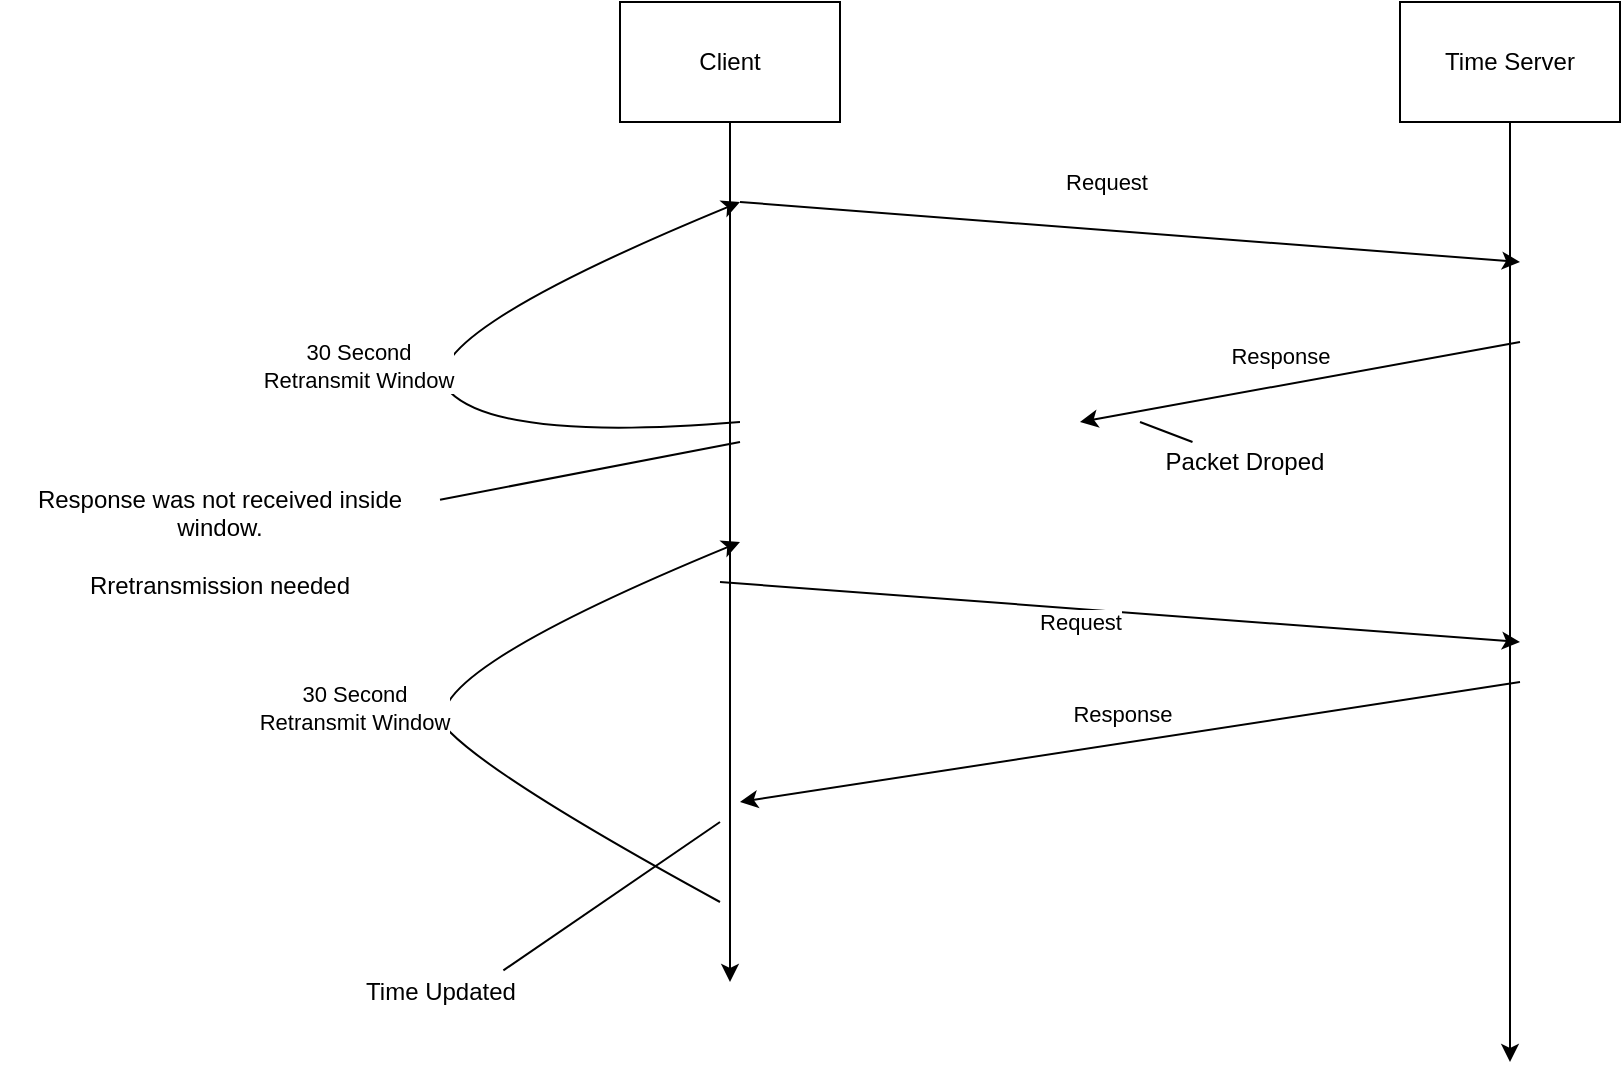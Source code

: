 <mxfile version="26.0.9">
  <diagram name="Page-1" id="2YBvvXClWsGukQMizWep">
    <mxGraphModel dx="2045" dy="725" grid="1" gridSize="10" guides="1" tooltips="1" connect="1" arrows="1" fold="1" page="1" pageScale="1" pageWidth="850" pageHeight="1100" math="0" shadow="0">
      <root>
        <mxCell id="0" />
        <mxCell id="1" parent="0" />
        <mxCell id="uz-hSmx-RZ37fCsN3LQ2-4" style="edgeStyle=orthogonalEdgeStyle;rounded=0;orthogonalLoop=1;jettySize=auto;html=1;" parent="1" source="uz-hSmx-RZ37fCsN3LQ2-1" edge="1">
          <mxGeometry relative="1" as="geometry">
            <mxPoint x="85" y="620" as="targetPoint" />
          </mxGeometry>
        </mxCell>
        <mxCell id="uz-hSmx-RZ37fCsN3LQ2-1" value="Client" style="rounded=0;whiteSpace=wrap;html=1;" parent="1" vertex="1">
          <mxGeometry x="30" y="130" width="110" height="60" as="geometry" />
        </mxCell>
        <mxCell id="uz-hSmx-RZ37fCsN3LQ2-5" style="edgeStyle=orthogonalEdgeStyle;rounded=0;orthogonalLoop=1;jettySize=auto;html=1;" parent="1" source="uz-hSmx-RZ37fCsN3LQ2-2" edge="1">
          <mxGeometry relative="1" as="geometry">
            <mxPoint x="475" y="660" as="targetPoint" />
          </mxGeometry>
        </mxCell>
        <mxCell id="uz-hSmx-RZ37fCsN3LQ2-2" value="Time Server" style="rounded=0;whiteSpace=wrap;html=1;" parent="1" vertex="1">
          <mxGeometry x="420" y="130" width="110" height="60" as="geometry" />
        </mxCell>
        <mxCell id="uz-hSmx-RZ37fCsN3LQ2-6" value="" style="endArrow=classic;html=1;rounded=0;" parent="1" edge="1">
          <mxGeometry width="50" height="50" relative="1" as="geometry">
            <mxPoint x="90" y="230" as="sourcePoint" />
            <mxPoint x="480" y="260" as="targetPoint" />
          </mxGeometry>
        </mxCell>
        <mxCell id="uz-hSmx-RZ37fCsN3LQ2-7" value="Request" style="edgeLabel;html=1;align=center;verticalAlign=middle;resizable=0;points=[];" parent="uz-hSmx-RZ37fCsN3LQ2-6" vertex="1" connectable="0">
          <mxGeometry x="-0.06" y="-3" relative="1" as="geometry">
            <mxPoint y="-27" as="offset" />
          </mxGeometry>
        </mxCell>
        <mxCell id="uz-hSmx-RZ37fCsN3LQ2-8" value="" style="curved=1;endArrow=classic;html=1;rounded=0;" parent="1" edge="1">
          <mxGeometry width="50" height="50" relative="1" as="geometry">
            <mxPoint x="90" y="340" as="sourcePoint" />
            <mxPoint x="90" y="230" as="targetPoint" />
            <Array as="points">
              <mxPoint x="-30" y="350" />
              <mxPoint x="-80" y="300" />
            </Array>
          </mxGeometry>
        </mxCell>
        <mxCell id="uz-hSmx-RZ37fCsN3LQ2-10" value="&amp;nbsp;30 Second&amp;nbsp;&lt;div&gt;Retransmit Window&lt;/div&gt;" style="edgeLabel;html=1;align=center;verticalAlign=middle;resizable=0;points=[];" parent="uz-hSmx-RZ37fCsN3LQ2-8" vertex="1" connectable="0">
          <mxGeometry x="0.314" y="-11" relative="1" as="geometry">
            <mxPoint x="-77" y="23" as="offset" />
          </mxGeometry>
        </mxCell>
        <mxCell id="uz-hSmx-RZ37fCsN3LQ2-11" value="" style="endArrow=classic;html=1;rounded=0;" parent="1" edge="1">
          <mxGeometry width="50" height="50" relative="1" as="geometry">
            <mxPoint x="480" y="300" as="sourcePoint" />
            <mxPoint x="260" y="340" as="targetPoint" />
          </mxGeometry>
        </mxCell>
        <mxCell id="uz-hSmx-RZ37fCsN3LQ2-12" value="Response" style="edgeLabel;html=1;align=center;verticalAlign=middle;resizable=0;points=[];" parent="uz-hSmx-RZ37fCsN3LQ2-11" vertex="1" connectable="0">
          <mxGeometry x="-0.064" y="4" relative="1" as="geometry">
            <mxPoint x="-18" y="-16" as="offset" />
          </mxGeometry>
        </mxCell>
        <mxCell id="uz-hSmx-RZ37fCsN3LQ2-13" value="" style="endArrow=none;html=1;rounded=0;" parent="1" source="uz-hSmx-RZ37fCsN3LQ2-14" edge="1">
          <mxGeometry width="50" height="50" relative="1" as="geometry">
            <mxPoint y="490" as="sourcePoint" />
            <mxPoint x="90" y="350" as="targetPoint" />
          </mxGeometry>
        </mxCell>
        <mxCell id="uz-hSmx-RZ37fCsN3LQ2-14" value="Response was not received inside window.&lt;br&gt;&lt;br&gt;Rretransmission needed" style="text;html=1;align=center;verticalAlign=middle;whiteSpace=wrap;rounded=0;" parent="1" vertex="1">
          <mxGeometry x="-280" y="350" width="220" height="100" as="geometry" />
        </mxCell>
        <mxCell id="uz-hSmx-RZ37fCsN3LQ2-16" value="" style="endArrow=none;html=1;rounded=0;" parent="1" source="uz-hSmx-RZ37fCsN3LQ2-17" edge="1">
          <mxGeometry width="50" height="50" relative="1" as="geometry">
            <mxPoint x="370" y="640" as="sourcePoint" />
            <mxPoint x="290" y="340" as="targetPoint" />
          </mxGeometry>
        </mxCell>
        <mxCell id="uz-hSmx-RZ37fCsN3LQ2-17" value="Packet Droped" style="text;html=1;align=center;verticalAlign=middle;whiteSpace=wrap;rounded=0;" parent="1" vertex="1">
          <mxGeometry x="295" y="350" width="95" height="20" as="geometry" />
        </mxCell>
        <mxCell id="uz-hSmx-RZ37fCsN3LQ2-18" value="" style="endArrow=classic;html=1;rounded=0;" parent="1" edge="1">
          <mxGeometry width="50" height="50" relative="1" as="geometry">
            <mxPoint x="80" y="420" as="sourcePoint" />
            <mxPoint x="480" y="450" as="targetPoint" />
          </mxGeometry>
        </mxCell>
        <mxCell id="uz-hSmx-RZ37fCsN3LQ2-19" value="Request" style="edgeLabel;html=1;align=center;verticalAlign=middle;resizable=0;points=[];" parent="uz-hSmx-RZ37fCsN3LQ2-18" vertex="1" connectable="0">
          <mxGeometry x="-0.06" y="-3" relative="1" as="geometry">
            <mxPoint x="-8" y="3" as="offset" />
          </mxGeometry>
        </mxCell>
        <mxCell id="uz-hSmx-RZ37fCsN3LQ2-20" value="" style="endArrow=classic;html=1;rounded=0;" parent="1" edge="1">
          <mxGeometry width="50" height="50" relative="1" as="geometry">
            <mxPoint x="480" y="470" as="sourcePoint" />
            <mxPoint x="90" y="530" as="targetPoint" />
          </mxGeometry>
        </mxCell>
        <mxCell id="uz-hSmx-RZ37fCsN3LQ2-21" value="Response" style="edgeLabel;html=1;align=center;verticalAlign=middle;resizable=0;points=[];" parent="uz-hSmx-RZ37fCsN3LQ2-20" vertex="1" connectable="0">
          <mxGeometry x="-0.064" y="4" relative="1" as="geometry">
            <mxPoint x="-18" y="-16" as="offset" />
          </mxGeometry>
        </mxCell>
        <mxCell id="uz-hSmx-RZ37fCsN3LQ2-25" value="" style="curved=1;endArrow=classic;html=1;rounded=0;" parent="1" edge="1">
          <mxGeometry width="50" height="50" relative="1" as="geometry">
            <mxPoint x="80" y="580" as="sourcePoint" />
            <mxPoint x="90" y="400" as="targetPoint" />
            <Array as="points">
              <mxPoint x="-30" y="520" />
              <mxPoint x="-80" y="470" />
            </Array>
          </mxGeometry>
        </mxCell>
        <mxCell id="uz-hSmx-RZ37fCsN3LQ2-26" value="&amp;nbsp;30 Second&amp;nbsp;&lt;div&gt;Retransmit Window&lt;/div&gt;" style="edgeLabel;html=1;align=center;verticalAlign=middle;resizable=0;points=[];" parent="uz-hSmx-RZ37fCsN3LQ2-25" vertex="1" connectable="0">
          <mxGeometry x="0.314" y="-11" relative="1" as="geometry">
            <mxPoint x="-77" y="23" as="offset" />
          </mxGeometry>
        </mxCell>
        <mxCell id="ih5l46InfjJG2avLVyI5-1" value="Time Updated" style="text;html=1;align=center;verticalAlign=middle;resizable=0;points=[];autosize=1;strokeColor=none;fillColor=none;" vertex="1" parent="1">
          <mxGeometry x="-110" y="610" width="100" height="30" as="geometry" />
        </mxCell>
        <mxCell id="ih5l46InfjJG2avLVyI5-3" value="" style="endArrow=none;html=1;rounded=0;entryX=0.817;entryY=0.139;entryDx=0;entryDy=0;entryPerimeter=0;" edge="1" parent="1" target="ih5l46InfjJG2avLVyI5-1">
          <mxGeometry width="50" height="50" relative="1" as="geometry">
            <mxPoint x="80" y="540" as="sourcePoint" />
            <mxPoint x="260" y="450" as="targetPoint" />
          </mxGeometry>
        </mxCell>
      </root>
    </mxGraphModel>
  </diagram>
</mxfile>
